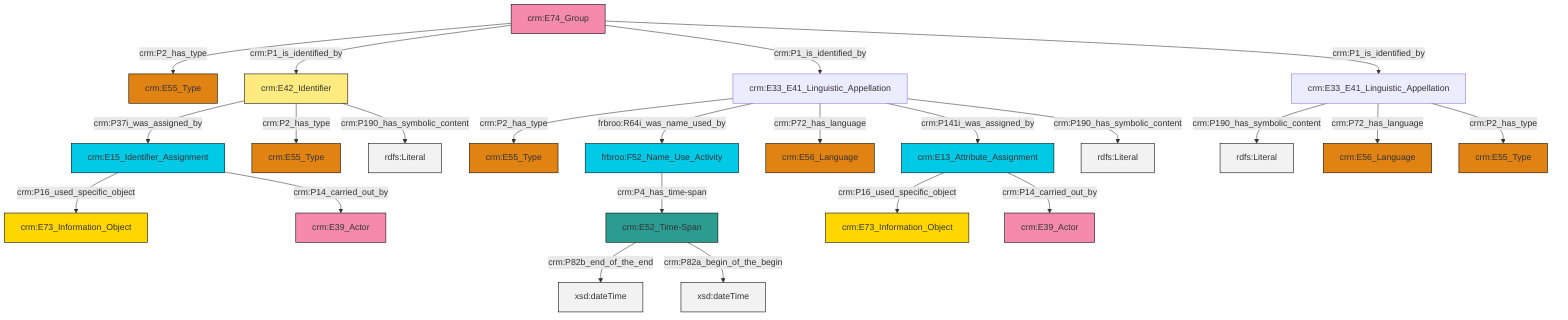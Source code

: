 graph TD
classDef Literal fill:#f2f2f2,stroke:#000000;
classDef CRM_Entity fill:#FFFFFF,stroke:#000000;
classDef Temporal_Entity fill:#00C9E6, stroke:#000000;
classDef Type fill:#E18312, stroke:#000000;
classDef Time-Span fill:#2C9C91, stroke:#000000;
classDef Appellation fill:#FFEB7F, stroke:#000000;
classDef Place fill:#008836, stroke:#000000;
classDef Persistent_Item fill:#B266B2, stroke:#000000;
classDef Conceptual_Object fill:#FFD700, stroke:#000000;
classDef Physical_Thing fill:#D2B48C, stroke:#000000;
classDef Actor fill:#f58aad, stroke:#000000;
classDef PC_Classes fill:#4ce600, stroke:#000000;
classDef Multi fill:#cccccc,stroke:#000000;

0["crm:E74_Group"]:::Actor -->|crm:P2_has_type| 1["crm:E55_Type"]:::Type
4["crm:E33_E41_Linguistic_Appellation"]:::Default -->|crm:P2_has_type| 5["crm:E55_Type"]:::Type
6["crm:E33_E41_Linguistic_Appellation"]:::Default -->|crm:P190_has_symbolic_content| 7[rdfs:Literal]:::Literal
2["frbroo:F52_Name_Use_Activity"]:::Temporal_Entity -->|crm:P4_has_time-span| 8["crm:E52_Time-Span"]:::Time-Span
9["crm:E15_Identifier_Assignment"]:::Temporal_Entity -->|crm:P16_used_specific_object| 10["crm:E73_Information_Object"]:::Conceptual_Object
4["crm:E33_E41_Linguistic_Appellation"]:::Default -->|frbroo:R64i_was_name_used_by| 2["frbroo:F52_Name_Use_Activity"]:::Temporal_Entity
4["crm:E33_E41_Linguistic_Appellation"]:::Default -->|crm:P72_has_language| 11["crm:E56_Language"]:::Type
0["crm:E74_Group"]:::Actor -->|crm:P1_is_identified_by| 12["crm:E42_Identifier"]:::Appellation
4["crm:E33_E41_Linguistic_Appellation"]:::Default -->|crm:P141i_was_assigned_by| 13["crm:E13_Attribute_Assignment"]:::Temporal_Entity
6["crm:E33_E41_Linguistic_Appellation"]:::Default -->|crm:P72_has_language| 23["crm:E56_Language"]:::Type
0["crm:E74_Group"]:::Actor -->|crm:P1_is_identified_by| 4["crm:E33_E41_Linguistic_Appellation"]:::Default
6["crm:E33_E41_Linguistic_Appellation"]:::Default -->|crm:P2_has_type| 20["crm:E55_Type"]:::Type
13["crm:E13_Attribute_Assignment"]:::Temporal_Entity -->|crm:P16_used_specific_object| 26["crm:E73_Information_Object"]:::Conceptual_Object
12["crm:E42_Identifier"]:::Appellation -->|crm:P37i_was_assigned_by| 9["crm:E15_Identifier_Assignment"]:::Temporal_Entity
9["crm:E15_Identifier_Assignment"]:::Temporal_Entity -->|crm:P14_carried_out_by| 34["crm:E39_Actor"]:::Actor
12["crm:E42_Identifier"]:::Appellation -->|crm:P2_has_type| 18["crm:E55_Type"]:::Type
0["crm:E74_Group"]:::Actor -->|crm:P1_is_identified_by| 6["crm:E33_E41_Linguistic_Appellation"]:::Default
8["crm:E52_Time-Span"]:::Time-Span -->|crm:P82b_end_of_the_end| 35[xsd:dateTime]:::Literal
13["crm:E13_Attribute_Assignment"]:::Temporal_Entity -->|crm:P14_carried_out_by| 15["crm:E39_Actor"]:::Actor
12["crm:E42_Identifier"]:::Appellation -->|crm:P190_has_symbolic_content| 38[rdfs:Literal]:::Literal
4["crm:E33_E41_Linguistic_Appellation"]:::Default -->|crm:P190_has_symbolic_content| 39[rdfs:Literal]:::Literal
8["crm:E52_Time-Span"]:::Time-Span -->|crm:P82a_begin_of_the_begin| 41[xsd:dateTime]:::Literal